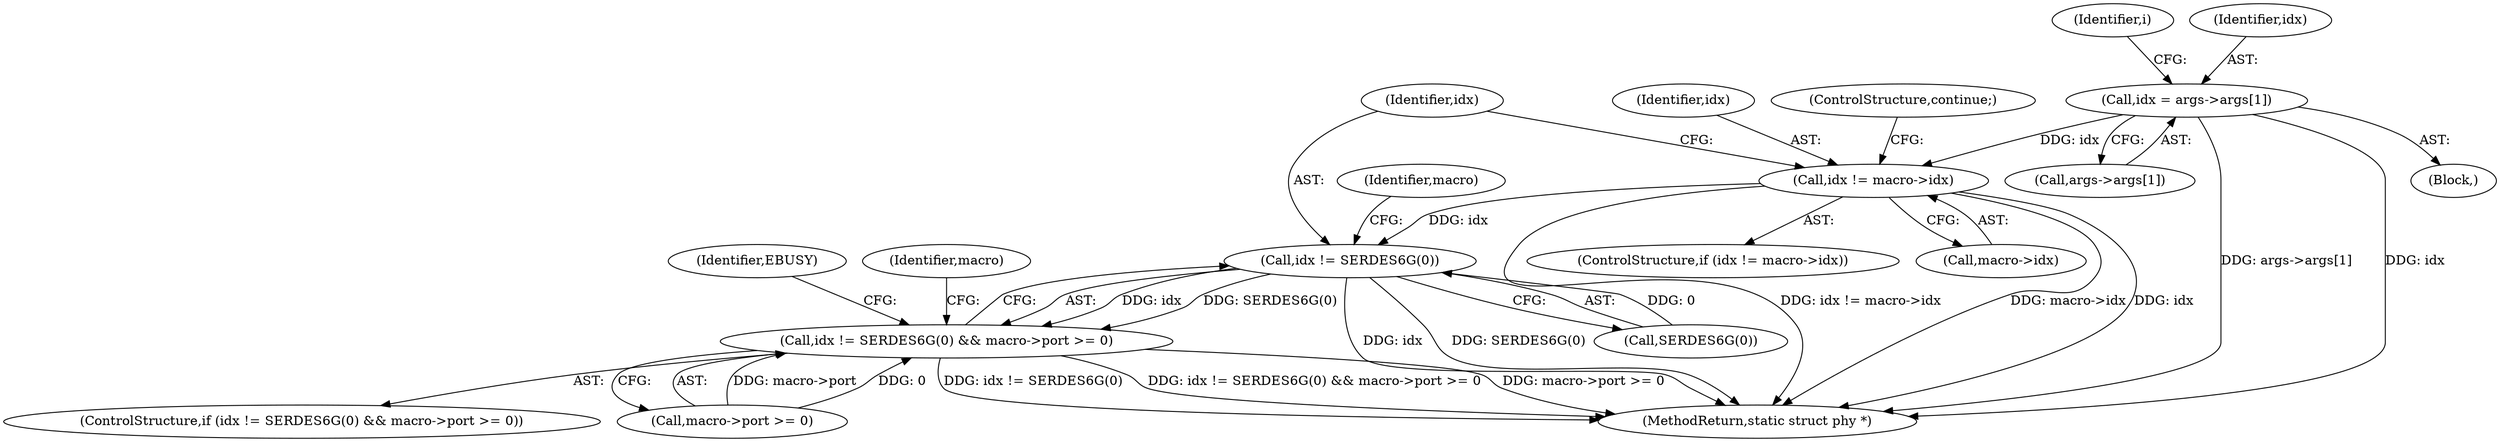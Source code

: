 digraph "0_linux_6acb47d1a318e5b3b7115354ebc4ea060c59d3a1_0@pointer" {
"1000157" [label="(Call,idx != macro->idx)"];
"1000130" [label="(Call,idx = args->args[1])"];
"1000165" [label="(Call,idx != SERDES6G(0))"];
"1000164" [label="(Call,idx != SERDES6G(0) && macro->port >= 0)"];
"1000166" [label="(Identifier,idx)"];
"1000163" [label="(ControlStructure,if (idx != SERDES6G(0) && macro->port >= 0))"];
"1000165" [label="(Call,idx != SERDES6G(0))"];
"1000139" [label="(Identifier,i)"];
"1000177" [label="(Identifier,EBUSY)"];
"1000171" [label="(Identifier,macro)"];
"1000193" [label="(MethodReturn,static struct phy *)"];
"1000131" [label="(Identifier,idx)"];
"1000180" [label="(Identifier,macro)"];
"1000158" [label="(Identifier,idx)"];
"1000162" [label="(ControlStructure,continue;)"];
"1000156" [label="(ControlStructure,if (idx != macro->idx))"];
"1000157" [label="(Call,idx != macro->idx)"];
"1000130" [label="(Call,idx = args->args[1])"];
"1000167" [label="(Call,SERDES6G(0))"];
"1000104" [label="(Block,)"];
"1000169" [label="(Call,macro->port >= 0)"];
"1000132" [label="(Call,args->args[1])"];
"1000164" [label="(Call,idx != SERDES6G(0) && macro->port >= 0)"];
"1000159" [label="(Call,macro->idx)"];
"1000157" -> "1000156"  [label="AST: "];
"1000157" -> "1000159"  [label="CFG: "];
"1000158" -> "1000157"  [label="AST: "];
"1000159" -> "1000157"  [label="AST: "];
"1000162" -> "1000157"  [label="CFG: "];
"1000166" -> "1000157"  [label="CFG: "];
"1000157" -> "1000193"  [label="DDG: idx != macro->idx"];
"1000157" -> "1000193"  [label="DDG: macro->idx"];
"1000157" -> "1000193"  [label="DDG: idx"];
"1000130" -> "1000157"  [label="DDG: idx"];
"1000157" -> "1000165"  [label="DDG: idx"];
"1000130" -> "1000104"  [label="AST: "];
"1000130" -> "1000132"  [label="CFG: "];
"1000131" -> "1000130"  [label="AST: "];
"1000132" -> "1000130"  [label="AST: "];
"1000139" -> "1000130"  [label="CFG: "];
"1000130" -> "1000193"  [label="DDG: args->args[1]"];
"1000130" -> "1000193"  [label="DDG: idx"];
"1000165" -> "1000164"  [label="AST: "];
"1000165" -> "1000167"  [label="CFG: "];
"1000166" -> "1000165"  [label="AST: "];
"1000167" -> "1000165"  [label="AST: "];
"1000171" -> "1000165"  [label="CFG: "];
"1000164" -> "1000165"  [label="CFG: "];
"1000165" -> "1000193"  [label="DDG: idx"];
"1000165" -> "1000193"  [label="DDG: SERDES6G(0)"];
"1000165" -> "1000164"  [label="DDG: idx"];
"1000165" -> "1000164"  [label="DDG: SERDES6G(0)"];
"1000167" -> "1000165"  [label="DDG: 0"];
"1000164" -> "1000163"  [label="AST: "];
"1000164" -> "1000169"  [label="CFG: "];
"1000169" -> "1000164"  [label="AST: "];
"1000177" -> "1000164"  [label="CFG: "];
"1000180" -> "1000164"  [label="CFG: "];
"1000164" -> "1000193"  [label="DDG: idx != SERDES6G(0) && macro->port >= 0"];
"1000164" -> "1000193"  [label="DDG: macro->port >= 0"];
"1000164" -> "1000193"  [label="DDG: idx != SERDES6G(0)"];
"1000169" -> "1000164"  [label="DDG: macro->port"];
"1000169" -> "1000164"  [label="DDG: 0"];
}
